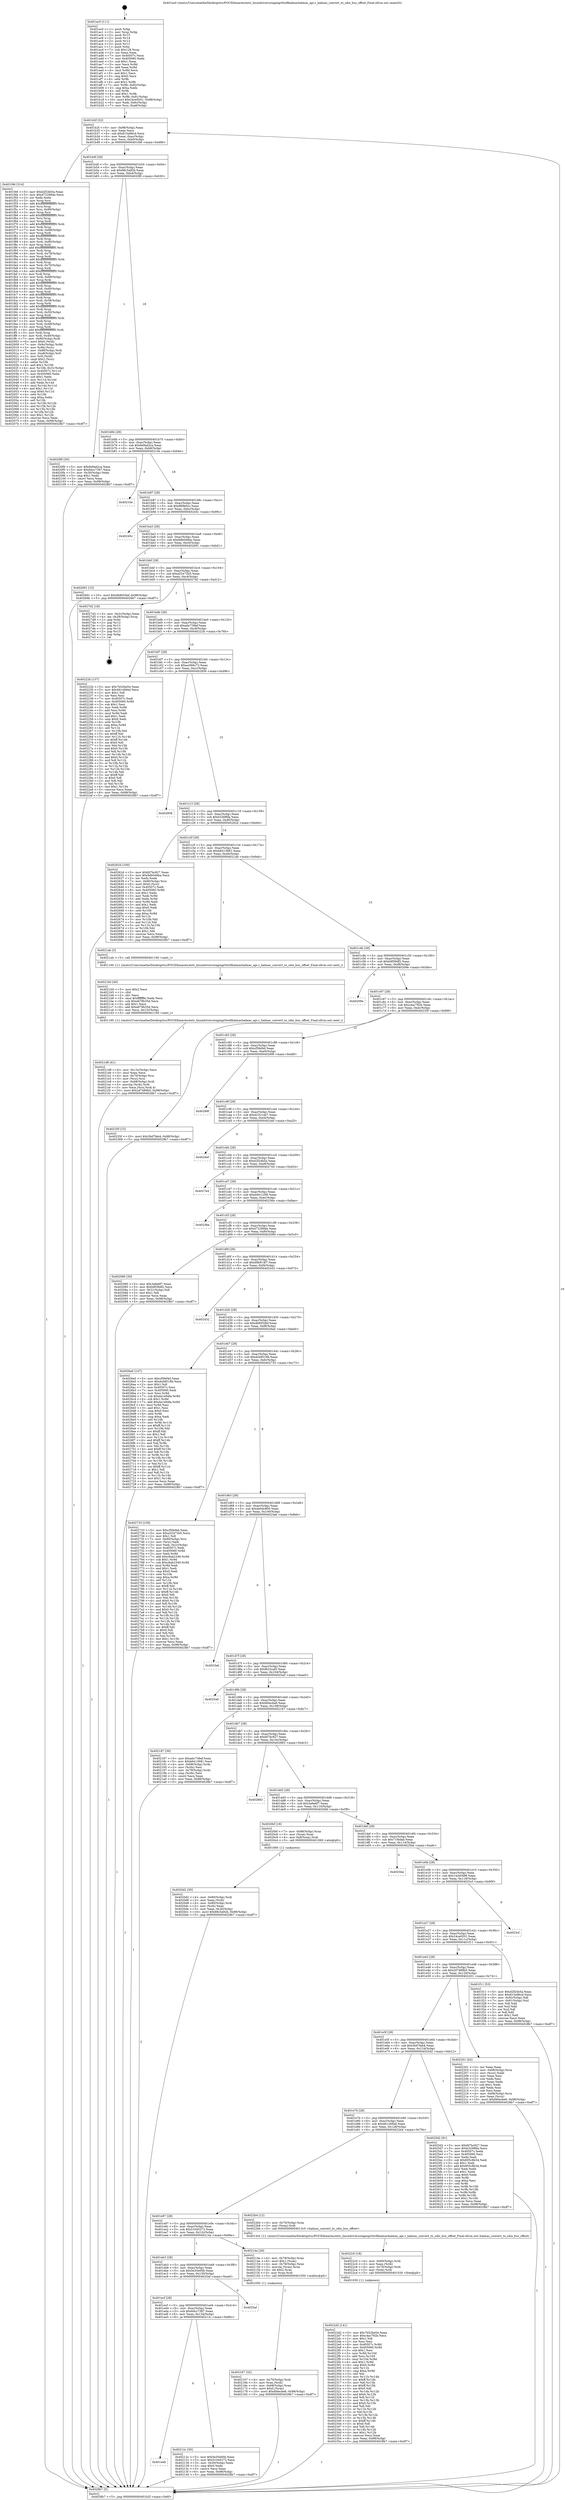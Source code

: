 digraph "0x401ac0" {
  label = "0x401ac0 (/mnt/c/Users/mathe/Desktop/tcc/POCII/binaries/extr_linuxdriversstagingrtlwifihalmachalmac_api.c_halmac_convert_to_sdio_bus_offset_Final-ollvm.out::main(0))"
  labelloc = "t"
  node[shape=record]

  Entry [label="",width=0.3,height=0.3,shape=circle,fillcolor=black,style=filled]
  "0x401b2f" [label="{
     0x401b2f [32]\l
     | [instrs]\l
     &nbsp;&nbsp;0x401b2f \<+6\>: mov -0x98(%rbp),%eax\l
     &nbsp;&nbsp;0x401b35 \<+2\>: mov %eax,%ecx\l
     &nbsp;&nbsp;0x401b37 \<+6\>: sub $0x815a96cd,%ecx\l
     &nbsp;&nbsp;0x401b3d \<+6\>: mov %eax,-0xac(%rbp)\l
     &nbsp;&nbsp;0x401b43 \<+6\>: mov %ecx,-0xb0(%rbp)\l
     &nbsp;&nbsp;0x401b49 \<+6\>: je 0000000000401f46 \<main+0x486\>\l
  }"]
  "0x401f46" [label="{
     0x401f46 [314]\l
     | [instrs]\l
     &nbsp;&nbsp;0x401f46 \<+5\>: mov $0xd2f24b5a,%eax\l
     &nbsp;&nbsp;0x401f4b \<+5\>: mov $0xd72299de,%ecx\l
     &nbsp;&nbsp;0x401f50 \<+2\>: xor %edx,%edx\l
     &nbsp;&nbsp;0x401f52 \<+3\>: mov %rsp,%rsi\l
     &nbsp;&nbsp;0x401f55 \<+4\>: add $0xfffffffffffffff0,%rsi\l
     &nbsp;&nbsp;0x401f59 \<+3\>: mov %rsi,%rsp\l
     &nbsp;&nbsp;0x401f5c \<+7\>: mov %rsi,-0x90(%rbp)\l
     &nbsp;&nbsp;0x401f63 \<+3\>: mov %rsp,%rsi\l
     &nbsp;&nbsp;0x401f66 \<+4\>: add $0xfffffffffffffff0,%rsi\l
     &nbsp;&nbsp;0x401f6a \<+3\>: mov %rsi,%rsp\l
     &nbsp;&nbsp;0x401f6d \<+3\>: mov %rsp,%rdi\l
     &nbsp;&nbsp;0x401f70 \<+4\>: add $0xfffffffffffffff0,%rdi\l
     &nbsp;&nbsp;0x401f74 \<+3\>: mov %rdi,%rsp\l
     &nbsp;&nbsp;0x401f77 \<+7\>: mov %rdi,-0x88(%rbp)\l
     &nbsp;&nbsp;0x401f7e \<+3\>: mov %rsp,%rdi\l
     &nbsp;&nbsp;0x401f81 \<+4\>: add $0xfffffffffffffff0,%rdi\l
     &nbsp;&nbsp;0x401f85 \<+3\>: mov %rdi,%rsp\l
     &nbsp;&nbsp;0x401f88 \<+4\>: mov %rdi,-0x80(%rbp)\l
     &nbsp;&nbsp;0x401f8c \<+3\>: mov %rsp,%rdi\l
     &nbsp;&nbsp;0x401f8f \<+4\>: add $0xfffffffffffffff0,%rdi\l
     &nbsp;&nbsp;0x401f93 \<+3\>: mov %rdi,%rsp\l
     &nbsp;&nbsp;0x401f96 \<+4\>: mov %rdi,-0x78(%rbp)\l
     &nbsp;&nbsp;0x401f9a \<+3\>: mov %rsp,%rdi\l
     &nbsp;&nbsp;0x401f9d \<+4\>: add $0xfffffffffffffff0,%rdi\l
     &nbsp;&nbsp;0x401fa1 \<+3\>: mov %rdi,%rsp\l
     &nbsp;&nbsp;0x401fa4 \<+4\>: mov %rdi,-0x70(%rbp)\l
     &nbsp;&nbsp;0x401fa8 \<+3\>: mov %rsp,%rdi\l
     &nbsp;&nbsp;0x401fab \<+4\>: add $0xfffffffffffffff0,%rdi\l
     &nbsp;&nbsp;0x401faf \<+3\>: mov %rdi,%rsp\l
     &nbsp;&nbsp;0x401fb2 \<+4\>: mov %rdi,-0x68(%rbp)\l
     &nbsp;&nbsp;0x401fb6 \<+3\>: mov %rsp,%rdi\l
     &nbsp;&nbsp;0x401fb9 \<+4\>: add $0xfffffffffffffff0,%rdi\l
     &nbsp;&nbsp;0x401fbd \<+3\>: mov %rdi,%rsp\l
     &nbsp;&nbsp;0x401fc0 \<+4\>: mov %rdi,-0x60(%rbp)\l
     &nbsp;&nbsp;0x401fc4 \<+3\>: mov %rsp,%rdi\l
     &nbsp;&nbsp;0x401fc7 \<+4\>: add $0xfffffffffffffff0,%rdi\l
     &nbsp;&nbsp;0x401fcb \<+3\>: mov %rdi,%rsp\l
     &nbsp;&nbsp;0x401fce \<+4\>: mov %rdi,-0x58(%rbp)\l
     &nbsp;&nbsp;0x401fd2 \<+3\>: mov %rsp,%rdi\l
     &nbsp;&nbsp;0x401fd5 \<+4\>: add $0xfffffffffffffff0,%rdi\l
     &nbsp;&nbsp;0x401fd9 \<+3\>: mov %rdi,%rsp\l
     &nbsp;&nbsp;0x401fdc \<+4\>: mov %rdi,-0x50(%rbp)\l
     &nbsp;&nbsp;0x401fe0 \<+3\>: mov %rsp,%rdi\l
     &nbsp;&nbsp;0x401fe3 \<+4\>: add $0xfffffffffffffff0,%rdi\l
     &nbsp;&nbsp;0x401fe7 \<+3\>: mov %rdi,%rsp\l
     &nbsp;&nbsp;0x401fea \<+4\>: mov %rdi,-0x48(%rbp)\l
     &nbsp;&nbsp;0x401fee \<+3\>: mov %rsp,%rdi\l
     &nbsp;&nbsp;0x401ff1 \<+4\>: add $0xfffffffffffffff0,%rdi\l
     &nbsp;&nbsp;0x401ff5 \<+3\>: mov %rdi,%rsp\l
     &nbsp;&nbsp;0x401ff8 \<+4\>: mov %rdi,-0x40(%rbp)\l
     &nbsp;&nbsp;0x401ffc \<+7\>: mov -0x90(%rbp),%rdi\l
     &nbsp;&nbsp;0x402003 \<+6\>: movl $0x0,(%rdi)\l
     &nbsp;&nbsp;0x402009 \<+7\>: mov -0x9c(%rbp),%r8d\l
     &nbsp;&nbsp;0x402010 \<+3\>: mov %r8d,(%rsi)\l
     &nbsp;&nbsp;0x402013 \<+7\>: mov -0x88(%rbp),%rdi\l
     &nbsp;&nbsp;0x40201a \<+7\>: mov -0xa8(%rbp),%r9\l
     &nbsp;&nbsp;0x402021 \<+3\>: mov %r9,(%rdi)\l
     &nbsp;&nbsp;0x402024 \<+3\>: cmpl $0x2,(%rsi)\l
     &nbsp;&nbsp;0x402027 \<+4\>: setne %r10b\l
     &nbsp;&nbsp;0x40202b \<+4\>: and $0x1,%r10b\l
     &nbsp;&nbsp;0x40202f \<+4\>: mov %r10b,-0x31(%rbp)\l
     &nbsp;&nbsp;0x402033 \<+8\>: mov 0x40507c,%r11d\l
     &nbsp;&nbsp;0x40203b \<+7\>: mov 0x405060,%ebx\l
     &nbsp;&nbsp;0x402042 \<+3\>: sub $0x1,%edx\l
     &nbsp;&nbsp;0x402045 \<+3\>: mov %r11d,%r14d\l
     &nbsp;&nbsp;0x402048 \<+3\>: add %edx,%r14d\l
     &nbsp;&nbsp;0x40204b \<+4\>: imul %r14d,%r11d\l
     &nbsp;&nbsp;0x40204f \<+4\>: and $0x1,%r11d\l
     &nbsp;&nbsp;0x402053 \<+4\>: cmp $0x0,%r11d\l
     &nbsp;&nbsp;0x402057 \<+4\>: sete %r10b\l
     &nbsp;&nbsp;0x40205b \<+3\>: cmp $0xa,%ebx\l
     &nbsp;&nbsp;0x40205e \<+4\>: setl %r15b\l
     &nbsp;&nbsp;0x402062 \<+3\>: mov %r10b,%r12b\l
     &nbsp;&nbsp;0x402065 \<+3\>: and %r15b,%r12b\l
     &nbsp;&nbsp;0x402068 \<+3\>: xor %r15b,%r10b\l
     &nbsp;&nbsp;0x40206b \<+3\>: or %r10b,%r12b\l
     &nbsp;&nbsp;0x40206e \<+4\>: test $0x1,%r12b\l
     &nbsp;&nbsp;0x402072 \<+3\>: cmovne %ecx,%eax\l
     &nbsp;&nbsp;0x402075 \<+6\>: mov %eax,-0x98(%rbp)\l
     &nbsp;&nbsp;0x40207b \<+5\>: jmp 00000000004028b7 \<main+0xdf7\>\l
  }"]
  "0x401b4f" [label="{
     0x401b4f [28]\l
     | [instrs]\l
     &nbsp;&nbsp;0x401b4f \<+5\>: jmp 0000000000401b54 \<main+0x94\>\l
     &nbsp;&nbsp;0x401b54 \<+6\>: mov -0xac(%rbp),%eax\l
     &nbsp;&nbsp;0x401b5a \<+5\>: sub $0x88c5a92b,%eax\l
     &nbsp;&nbsp;0x401b5f \<+6\>: mov %eax,-0xb4(%rbp)\l
     &nbsp;&nbsp;0x401b65 \<+6\>: je 00000000004020f0 \<main+0x630\>\l
  }"]
  Exit [label="",width=0.3,height=0.3,shape=circle,fillcolor=black,style=filled,peripheries=2]
  "0x4020f0" [label="{
     0x4020f0 [30]\l
     | [instrs]\l
     &nbsp;&nbsp;0x4020f0 \<+5\>: mov $0x8e9ad2ca,%eax\l
     &nbsp;&nbsp;0x4020f5 \<+5\>: mov $0x6dcc7387,%ecx\l
     &nbsp;&nbsp;0x4020fa \<+3\>: mov -0x30(%rbp),%edx\l
     &nbsp;&nbsp;0x4020fd \<+3\>: cmp $0x1,%edx\l
     &nbsp;&nbsp;0x402100 \<+3\>: cmovl %ecx,%eax\l
     &nbsp;&nbsp;0x402103 \<+6\>: mov %eax,-0x98(%rbp)\l
     &nbsp;&nbsp;0x402109 \<+5\>: jmp 00000000004028b7 \<main+0xdf7\>\l
  }"]
  "0x401b6b" [label="{
     0x401b6b [28]\l
     | [instrs]\l
     &nbsp;&nbsp;0x401b6b \<+5\>: jmp 0000000000401b70 \<main+0xb0\>\l
     &nbsp;&nbsp;0x401b70 \<+6\>: mov -0xac(%rbp),%eax\l
     &nbsp;&nbsp;0x401b76 \<+5\>: sub $0x8e9ad2ca,%eax\l
     &nbsp;&nbsp;0x401b7b \<+6\>: mov %eax,-0xb8(%rbp)\l
     &nbsp;&nbsp;0x401b81 \<+6\>: je 000000000040210e \<main+0x64e\>\l
  }"]
  "0x4022d2" [label="{
     0x4022d2 [141]\l
     | [instrs]\l
     &nbsp;&nbsp;0x4022d2 \<+5\>: mov $0x7b52be54,%eax\l
     &nbsp;&nbsp;0x4022d7 \<+5\>: mov $0xc4ac792b,%ecx\l
     &nbsp;&nbsp;0x4022dc \<+2\>: mov $0x1,%dl\l
     &nbsp;&nbsp;0x4022de \<+2\>: xor %esi,%esi\l
     &nbsp;&nbsp;0x4022e0 \<+8\>: mov 0x40507c,%r8d\l
     &nbsp;&nbsp;0x4022e8 \<+8\>: mov 0x405060,%r9d\l
     &nbsp;&nbsp;0x4022f0 \<+3\>: sub $0x1,%esi\l
     &nbsp;&nbsp;0x4022f3 \<+3\>: mov %r8d,%r10d\l
     &nbsp;&nbsp;0x4022f6 \<+3\>: add %esi,%r10d\l
     &nbsp;&nbsp;0x4022f9 \<+4\>: imul %r10d,%r8d\l
     &nbsp;&nbsp;0x4022fd \<+4\>: and $0x1,%r8d\l
     &nbsp;&nbsp;0x402301 \<+4\>: cmp $0x0,%r8d\l
     &nbsp;&nbsp;0x402305 \<+4\>: sete %r11b\l
     &nbsp;&nbsp;0x402309 \<+4\>: cmp $0xa,%r9d\l
     &nbsp;&nbsp;0x40230d \<+3\>: setl %bl\l
     &nbsp;&nbsp;0x402310 \<+3\>: mov %r11b,%r14b\l
     &nbsp;&nbsp;0x402313 \<+4\>: xor $0xff,%r14b\l
     &nbsp;&nbsp;0x402317 \<+3\>: mov %bl,%r15b\l
     &nbsp;&nbsp;0x40231a \<+4\>: xor $0xff,%r15b\l
     &nbsp;&nbsp;0x40231e \<+3\>: xor $0x0,%dl\l
     &nbsp;&nbsp;0x402321 \<+3\>: mov %r14b,%r12b\l
     &nbsp;&nbsp;0x402324 \<+4\>: and $0x0,%r12b\l
     &nbsp;&nbsp;0x402328 \<+3\>: and %dl,%r11b\l
     &nbsp;&nbsp;0x40232b \<+3\>: mov %r15b,%r13b\l
     &nbsp;&nbsp;0x40232e \<+4\>: and $0x0,%r13b\l
     &nbsp;&nbsp;0x402332 \<+2\>: and %dl,%bl\l
     &nbsp;&nbsp;0x402334 \<+3\>: or %r11b,%r12b\l
     &nbsp;&nbsp;0x402337 \<+3\>: or %bl,%r13b\l
     &nbsp;&nbsp;0x40233a \<+3\>: xor %r13b,%r12b\l
     &nbsp;&nbsp;0x40233d \<+3\>: or %r15b,%r14b\l
     &nbsp;&nbsp;0x402340 \<+4\>: xor $0xff,%r14b\l
     &nbsp;&nbsp;0x402344 \<+3\>: or $0x0,%dl\l
     &nbsp;&nbsp;0x402347 \<+3\>: and %dl,%r14b\l
     &nbsp;&nbsp;0x40234a \<+3\>: or %r14b,%r12b\l
     &nbsp;&nbsp;0x40234d \<+4\>: test $0x1,%r12b\l
     &nbsp;&nbsp;0x402351 \<+3\>: cmovne %ecx,%eax\l
     &nbsp;&nbsp;0x402354 \<+6\>: mov %eax,-0x98(%rbp)\l
     &nbsp;&nbsp;0x40235a \<+5\>: jmp 00000000004028b7 \<main+0xdf7\>\l
  }"]
  "0x40210e" [label="{
     0x40210e\l
  }", style=dashed]
  "0x401b87" [label="{
     0x401b87 [28]\l
     | [instrs]\l
     &nbsp;&nbsp;0x401b87 \<+5\>: jmp 0000000000401b8c \<main+0xcc\>\l
     &nbsp;&nbsp;0x401b8c \<+6\>: mov -0xac(%rbp),%eax\l
     &nbsp;&nbsp;0x401b92 \<+5\>: sub $0x8fdfe0cc,%eax\l
     &nbsp;&nbsp;0x401b97 \<+6\>: mov %eax,-0xbc(%rbp)\l
     &nbsp;&nbsp;0x401b9d \<+6\>: je 000000000040245c \<main+0x99c\>\l
  }"]
  "0x4022c0" [label="{
     0x4022c0 [18]\l
     | [instrs]\l
     &nbsp;&nbsp;0x4022c0 \<+4\>: mov -0x60(%rbp),%rdi\l
     &nbsp;&nbsp;0x4022c4 \<+2\>: mov %eax,(%rdi)\l
     &nbsp;&nbsp;0x4022c6 \<+4\>: mov -0x70(%rbp),%rdi\l
     &nbsp;&nbsp;0x4022ca \<+3\>: mov (%rdi),%rdi\l
     &nbsp;&nbsp;0x4022cd \<+5\>: call 0000000000401030 \<free@plt\>\l
     | [calls]\l
     &nbsp;&nbsp;0x401030 \{1\} (unknown)\l
  }"]
  "0x40245c" [label="{
     0x40245c\l
  }", style=dashed]
  "0x401ba3" [label="{
     0x401ba3 [28]\l
     | [instrs]\l
     &nbsp;&nbsp;0x401ba3 \<+5\>: jmp 0000000000401ba8 \<main+0xe8\>\l
     &nbsp;&nbsp;0x401ba8 \<+6\>: mov -0xac(%rbp),%eax\l
     &nbsp;&nbsp;0x401bae \<+5\>: sub $0x9db046ba,%eax\l
     &nbsp;&nbsp;0x401bb3 \<+6\>: mov %eax,-0xc0(%rbp)\l
     &nbsp;&nbsp;0x401bb9 \<+6\>: je 0000000000402691 \<main+0xbd1\>\l
  }"]
  "0x4021d8" [label="{
     0x4021d8 [41]\l
     | [instrs]\l
     &nbsp;&nbsp;0x4021d8 \<+6\>: mov -0x13c(%rbp),%ecx\l
     &nbsp;&nbsp;0x4021de \<+3\>: imul %eax,%ecx\l
     &nbsp;&nbsp;0x4021e1 \<+4\>: mov -0x70(%rbp),%rsi\l
     &nbsp;&nbsp;0x4021e5 \<+3\>: mov (%rsi),%rsi\l
     &nbsp;&nbsp;0x4021e8 \<+4\>: mov -0x68(%rbp),%rdi\l
     &nbsp;&nbsp;0x4021ec \<+3\>: movslq (%rdi),%rdi\l
     &nbsp;&nbsp;0x4021ef \<+3\>: mov %ecx,(%rsi,%rdi,4)\l
     &nbsp;&nbsp;0x4021f2 \<+10\>: movl $0x2d7489b5,-0x98(%rbp)\l
     &nbsp;&nbsp;0x4021fc \<+5\>: jmp 00000000004028b7 \<main+0xdf7\>\l
  }"]
  "0x402691" [label="{
     0x402691 [15]\l
     | [instrs]\l
     &nbsp;&nbsp;0x402691 \<+10\>: movl $0xdb8054bf,-0x98(%rbp)\l
     &nbsp;&nbsp;0x40269b \<+5\>: jmp 00000000004028b7 \<main+0xdf7\>\l
  }"]
  "0x401bbf" [label="{
     0x401bbf [28]\l
     | [instrs]\l
     &nbsp;&nbsp;0x401bbf \<+5\>: jmp 0000000000401bc4 \<main+0x104\>\l
     &nbsp;&nbsp;0x401bc4 \<+6\>: mov -0xac(%rbp),%eax\l
     &nbsp;&nbsp;0x401bca \<+5\>: sub $0xa52472b5,%eax\l
     &nbsp;&nbsp;0x401bcf \<+6\>: mov %eax,-0xc4(%rbp)\l
     &nbsp;&nbsp;0x401bd5 \<+6\>: je 00000000004027d2 \<main+0xd12\>\l
  }"]
  "0x4021b0" [label="{
     0x4021b0 [40]\l
     | [instrs]\l
     &nbsp;&nbsp;0x4021b0 \<+5\>: mov $0x2,%ecx\l
     &nbsp;&nbsp;0x4021b5 \<+1\>: cltd\l
     &nbsp;&nbsp;0x4021b6 \<+2\>: idiv %ecx\l
     &nbsp;&nbsp;0x4021b8 \<+6\>: imul $0xfffffffe,%edx,%ecx\l
     &nbsp;&nbsp;0x4021be \<+6\>: sub $0xe678b35d,%ecx\l
     &nbsp;&nbsp;0x4021c4 \<+3\>: add $0x1,%ecx\l
     &nbsp;&nbsp;0x4021c7 \<+6\>: add $0xe678b35d,%ecx\l
     &nbsp;&nbsp;0x4021cd \<+6\>: mov %ecx,-0x13c(%rbp)\l
     &nbsp;&nbsp;0x4021d3 \<+5\>: call 0000000000401160 \<next_i\>\l
     | [calls]\l
     &nbsp;&nbsp;0x401160 \{1\} (/mnt/c/Users/mathe/Desktop/tcc/POCII/binaries/extr_linuxdriversstagingrtlwifihalmachalmac_api.c_halmac_convert_to_sdio_bus_offset_Final-ollvm.out::next_i)\l
  }"]
  "0x4027d2" [label="{
     0x4027d2 [18]\l
     | [instrs]\l
     &nbsp;&nbsp;0x4027d2 \<+3\>: mov -0x2c(%rbp),%eax\l
     &nbsp;&nbsp;0x4027d5 \<+4\>: lea -0x28(%rbp),%rsp\l
     &nbsp;&nbsp;0x4027d9 \<+1\>: pop %rbx\l
     &nbsp;&nbsp;0x4027da \<+2\>: pop %r12\l
     &nbsp;&nbsp;0x4027dc \<+2\>: pop %r13\l
     &nbsp;&nbsp;0x4027de \<+2\>: pop %r14\l
     &nbsp;&nbsp;0x4027e0 \<+2\>: pop %r15\l
     &nbsp;&nbsp;0x4027e2 \<+1\>: pop %rbp\l
     &nbsp;&nbsp;0x4027e3 \<+1\>: ret\l
  }"]
  "0x401bdb" [label="{
     0x401bdb [28]\l
     | [instrs]\l
     &nbsp;&nbsp;0x401bdb \<+5\>: jmp 0000000000401be0 \<main+0x120\>\l
     &nbsp;&nbsp;0x401be0 \<+6\>: mov -0xac(%rbp),%eax\l
     &nbsp;&nbsp;0x401be6 \<+5\>: sub $0xabc738ef,%eax\l
     &nbsp;&nbsp;0x401beb \<+6\>: mov %eax,-0xc8(%rbp)\l
     &nbsp;&nbsp;0x401bf1 \<+6\>: je 000000000040222b \<main+0x76b\>\l
  }"]
  "0x402167" [label="{
     0x402167 [32]\l
     | [instrs]\l
     &nbsp;&nbsp;0x402167 \<+4\>: mov -0x70(%rbp),%rdi\l
     &nbsp;&nbsp;0x40216b \<+3\>: mov %rax,(%rdi)\l
     &nbsp;&nbsp;0x40216e \<+4\>: mov -0x68(%rbp),%rax\l
     &nbsp;&nbsp;0x402172 \<+6\>: movl $0x0,(%rax)\l
     &nbsp;&nbsp;0x402178 \<+10\>: movl $0xfd0ecbe6,-0x98(%rbp)\l
     &nbsp;&nbsp;0x402182 \<+5\>: jmp 00000000004028b7 \<main+0xdf7\>\l
  }"]
  "0x40222b" [label="{
     0x40222b [137]\l
     | [instrs]\l
     &nbsp;&nbsp;0x40222b \<+5\>: mov $0x7b52be54,%eax\l
     &nbsp;&nbsp;0x402230 \<+5\>: mov $0x461c684d,%ecx\l
     &nbsp;&nbsp;0x402235 \<+2\>: mov $0x1,%dl\l
     &nbsp;&nbsp;0x402237 \<+2\>: xor %esi,%esi\l
     &nbsp;&nbsp;0x402239 \<+7\>: mov 0x40507c,%edi\l
     &nbsp;&nbsp;0x402240 \<+8\>: mov 0x405060,%r8d\l
     &nbsp;&nbsp;0x402248 \<+3\>: sub $0x1,%esi\l
     &nbsp;&nbsp;0x40224b \<+3\>: mov %edi,%r9d\l
     &nbsp;&nbsp;0x40224e \<+3\>: add %esi,%r9d\l
     &nbsp;&nbsp;0x402251 \<+4\>: imul %r9d,%edi\l
     &nbsp;&nbsp;0x402255 \<+3\>: and $0x1,%edi\l
     &nbsp;&nbsp;0x402258 \<+3\>: cmp $0x0,%edi\l
     &nbsp;&nbsp;0x40225b \<+4\>: sete %r10b\l
     &nbsp;&nbsp;0x40225f \<+4\>: cmp $0xa,%r8d\l
     &nbsp;&nbsp;0x402263 \<+4\>: setl %r11b\l
     &nbsp;&nbsp;0x402267 \<+3\>: mov %r10b,%bl\l
     &nbsp;&nbsp;0x40226a \<+3\>: xor $0xff,%bl\l
     &nbsp;&nbsp;0x40226d \<+3\>: mov %r11b,%r14b\l
     &nbsp;&nbsp;0x402270 \<+4\>: xor $0xff,%r14b\l
     &nbsp;&nbsp;0x402274 \<+3\>: xor $0x0,%dl\l
     &nbsp;&nbsp;0x402277 \<+3\>: mov %bl,%r15b\l
     &nbsp;&nbsp;0x40227a \<+4\>: and $0x0,%r15b\l
     &nbsp;&nbsp;0x40227e \<+3\>: and %dl,%r10b\l
     &nbsp;&nbsp;0x402281 \<+3\>: mov %r14b,%r12b\l
     &nbsp;&nbsp;0x402284 \<+4\>: and $0x0,%r12b\l
     &nbsp;&nbsp;0x402288 \<+3\>: and %dl,%r11b\l
     &nbsp;&nbsp;0x40228b \<+3\>: or %r10b,%r15b\l
     &nbsp;&nbsp;0x40228e \<+3\>: or %r11b,%r12b\l
     &nbsp;&nbsp;0x402291 \<+3\>: xor %r12b,%r15b\l
     &nbsp;&nbsp;0x402294 \<+3\>: or %r14b,%bl\l
     &nbsp;&nbsp;0x402297 \<+3\>: xor $0xff,%bl\l
     &nbsp;&nbsp;0x40229a \<+3\>: or $0x0,%dl\l
     &nbsp;&nbsp;0x40229d \<+2\>: and %dl,%bl\l
     &nbsp;&nbsp;0x40229f \<+3\>: or %bl,%r15b\l
     &nbsp;&nbsp;0x4022a2 \<+4\>: test $0x1,%r15b\l
     &nbsp;&nbsp;0x4022a6 \<+3\>: cmovne %ecx,%eax\l
     &nbsp;&nbsp;0x4022a9 \<+6\>: mov %eax,-0x98(%rbp)\l
     &nbsp;&nbsp;0x4022af \<+5\>: jmp 00000000004028b7 \<main+0xdf7\>\l
  }"]
  "0x401bf7" [label="{
     0x401bf7 [28]\l
     | [instrs]\l
     &nbsp;&nbsp;0x401bf7 \<+5\>: jmp 0000000000401bfc \<main+0x13c\>\l
     &nbsp;&nbsp;0x401bfc \<+6\>: mov -0xac(%rbp),%eax\l
     &nbsp;&nbsp;0x401c02 \<+5\>: sub $0xac066c73,%eax\l
     &nbsp;&nbsp;0x401c07 \<+6\>: mov %eax,-0xcc(%rbp)\l
     &nbsp;&nbsp;0x401c0d \<+6\>: je 0000000000402856 \<main+0xd96\>\l
  }"]
  "0x401eeb" [label="{
     0x401eeb\l
  }", style=dashed]
  "0x402856" [label="{
     0x402856\l
  }", style=dashed]
  "0x401c13" [label="{
     0x401c13 [28]\l
     | [instrs]\l
     &nbsp;&nbsp;0x401c13 \<+5\>: jmp 0000000000401c18 \<main+0x158\>\l
     &nbsp;&nbsp;0x401c18 \<+6\>: mov -0xac(%rbp),%eax\l
     &nbsp;&nbsp;0x401c1e \<+5\>: sub $0xb326f6fa,%eax\l
     &nbsp;&nbsp;0x401c23 \<+6\>: mov %eax,-0xd0(%rbp)\l
     &nbsp;&nbsp;0x401c29 \<+6\>: je 000000000040262d \<main+0xb6d\>\l
  }"]
  "0x40212c" [label="{
     0x40212c [30]\l
     | [instrs]\l
     &nbsp;&nbsp;0x40212c \<+5\>: mov $0x5e35e00b,%eax\l
     &nbsp;&nbsp;0x402131 \<+5\>: mov $0x51045272,%ecx\l
     &nbsp;&nbsp;0x402136 \<+3\>: mov -0x30(%rbp),%edx\l
     &nbsp;&nbsp;0x402139 \<+3\>: cmp $0x0,%edx\l
     &nbsp;&nbsp;0x40213c \<+3\>: cmove %ecx,%eax\l
     &nbsp;&nbsp;0x40213f \<+6\>: mov %eax,-0x98(%rbp)\l
     &nbsp;&nbsp;0x402145 \<+5\>: jmp 00000000004028b7 \<main+0xdf7\>\l
  }"]
  "0x40262d" [label="{
     0x40262d [100]\l
     | [instrs]\l
     &nbsp;&nbsp;0x40262d \<+5\>: mov $0xfd7bc927,%eax\l
     &nbsp;&nbsp;0x402632 \<+5\>: mov $0x9db046ba,%ecx\l
     &nbsp;&nbsp;0x402637 \<+2\>: xor %edx,%edx\l
     &nbsp;&nbsp;0x402639 \<+7\>: mov -0x90(%rbp),%rsi\l
     &nbsp;&nbsp;0x402640 \<+6\>: movl $0x0,(%rsi)\l
     &nbsp;&nbsp;0x402646 \<+7\>: mov 0x40507c,%edi\l
     &nbsp;&nbsp;0x40264d \<+8\>: mov 0x405060,%r8d\l
     &nbsp;&nbsp;0x402655 \<+3\>: sub $0x1,%edx\l
     &nbsp;&nbsp;0x402658 \<+3\>: mov %edi,%r9d\l
     &nbsp;&nbsp;0x40265b \<+3\>: add %edx,%r9d\l
     &nbsp;&nbsp;0x40265e \<+4\>: imul %r9d,%edi\l
     &nbsp;&nbsp;0x402662 \<+3\>: and $0x1,%edi\l
     &nbsp;&nbsp;0x402665 \<+3\>: cmp $0x0,%edi\l
     &nbsp;&nbsp;0x402668 \<+4\>: sete %r10b\l
     &nbsp;&nbsp;0x40266c \<+4\>: cmp $0xa,%r8d\l
     &nbsp;&nbsp;0x402670 \<+4\>: setl %r11b\l
     &nbsp;&nbsp;0x402674 \<+3\>: mov %r10b,%bl\l
     &nbsp;&nbsp;0x402677 \<+3\>: and %r11b,%bl\l
     &nbsp;&nbsp;0x40267a \<+3\>: xor %r11b,%r10b\l
     &nbsp;&nbsp;0x40267d \<+3\>: or %r10b,%bl\l
     &nbsp;&nbsp;0x402680 \<+3\>: test $0x1,%bl\l
     &nbsp;&nbsp;0x402683 \<+3\>: cmovne %ecx,%eax\l
     &nbsp;&nbsp;0x402686 \<+6\>: mov %eax,-0x98(%rbp)\l
     &nbsp;&nbsp;0x40268c \<+5\>: jmp 00000000004028b7 \<main+0xdf7\>\l
  }"]
  "0x401c2f" [label="{
     0x401c2f [28]\l
     | [instrs]\l
     &nbsp;&nbsp;0x401c2f \<+5\>: jmp 0000000000401c34 \<main+0x174\>\l
     &nbsp;&nbsp;0x401c34 \<+6\>: mov -0xac(%rbp),%eax\l
     &nbsp;&nbsp;0x401c3a \<+5\>: sub $0xb6413681,%eax\l
     &nbsp;&nbsp;0x401c3f \<+6\>: mov %eax,-0xd4(%rbp)\l
     &nbsp;&nbsp;0x401c45 \<+6\>: je 00000000004021ab \<main+0x6eb\>\l
  }"]
  "0x401ecf" [label="{
     0x401ecf [28]\l
     | [instrs]\l
     &nbsp;&nbsp;0x401ecf \<+5\>: jmp 0000000000401ed4 \<main+0x414\>\l
     &nbsp;&nbsp;0x401ed4 \<+6\>: mov -0xac(%rbp),%eax\l
     &nbsp;&nbsp;0x401eda \<+5\>: sub $0x6dcc7387,%eax\l
     &nbsp;&nbsp;0x401edf \<+6\>: mov %eax,-0x134(%rbp)\l
     &nbsp;&nbsp;0x401ee5 \<+6\>: je 000000000040212c \<main+0x66c\>\l
  }"]
  "0x4021ab" [label="{
     0x4021ab [5]\l
     | [instrs]\l
     &nbsp;&nbsp;0x4021ab \<+5\>: call 0000000000401160 \<next_i\>\l
     | [calls]\l
     &nbsp;&nbsp;0x401160 \{1\} (/mnt/c/Users/mathe/Desktop/tcc/POCII/binaries/extr_linuxdriversstagingrtlwifihalmachalmac_api.c_halmac_convert_to_sdio_bus_offset_Final-ollvm.out::next_i)\l
  }"]
  "0x401c4b" [label="{
     0x401c4b [28]\l
     | [instrs]\l
     &nbsp;&nbsp;0x401c4b \<+5\>: jmp 0000000000401c50 \<main+0x190\>\l
     &nbsp;&nbsp;0x401c50 \<+6\>: mov -0xac(%rbp),%eax\l
     &nbsp;&nbsp;0x401c56 \<+5\>: sub $0xb9f38df2,%eax\l
     &nbsp;&nbsp;0x401c5b \<+6\>: mov %eax,-0xd8(%rbp)\l
     &nbsp;&nbsp;0x401c61 \<+6\>: je 000000000040209e \<main+0x5de\>\l
  }"]
  "0x4025af" [label="{
     0x4025af\l
  }", style=dashed]
  "0x40209e" [label="{
     0x40209e\l
  }", style=dashed]
  "0x401c67" [label="{
     0x401c67 [28]\l
     | [instrs]\l
     &nbsp;&nbsp;0x401c67 \<+5\>: jmp 0000000000401c6c \<main+0x1ac\>\l
     &nbsp;&nbsp;0x401c6c \<+6\>: mov -0xac(%rbp),%eax\l
     &nbsp;&nbsp;0x401c72 \<+5\>: sub $0xc4ac792b,%eax\l
     &nbsp;&nbsp;0x401c77 \<+6\>: mov %eax,-0xdc(%rbp)\l
     &nbsp;&nbsp;0x401c7d \<+6\>: je 000000000040235f \<main+0x89f\>\l
  }"]
  "0x401eb3" [label="{
     0x401eb3 [28]\l
     | [instrs]\l
     &nbsp;&nbsp;0x401eb3 \<+5\>: jmp 0000000000401eb8 \<main+0x3f8\>\l
     &nbsp;&nbsp;0x401eb8 \<+6\>: mov -0xac(%rbp),%eax\l
     &nbsp;&nbsp;0x401ebe \<+5\>: sub $0x5e35e00b,%eax\l
     &nbsp;&nbsp;0x401ec3 \<+6\>: mov %eax,-0x130(%rbp)\l
     &nbsp;&nbsp;0x401ec9 \<+6\>: je 00000000004025af \<main+0xaef\>\l
  }"]
  "0x40235f" [label="{
     0x40235f [15]\l
     | [instrs]\l
     &nbsp;&nbsp;0x40235f \<+10\>: movl $0x3bd7fab4,-0x98(%rbp)\l
     &nbsp;&nbsp;0x402369 \<+5\>: jmp 00000000004028b7 \<main+0xdf7\>\l
  }"]
  "0x401c83" [label="{
     0x401c83 [28]\l
     | [instrs]\l
     &nbsp;&nbsp;0x401c83 \<+5\>: jmp 0000000000401c88 \<main+0x1c8\>\l
     &nbsp;&nbsp;0x401c88 \<+6\>: mov -0xac(%rbp),%eax\l
     &nbsp;&nbsp;0x401c8e \<+5\>: sub $0xcf5fef4d,%eax\l
     &nbsp;&nbsp;0x401c93 \<+6\>: mov %eax,-0xe0(%rbp)\l
     &nbsp;&nbsp;0x401c99 \<+6\>: je 000000000040289f \<main+0xddf\>\l
  }"]
  "0x40214a" [label="{
     0x40214a [29]\l
     | [instrs]\l
     &nbsp;&nbsp;0x40214a \<+4\>: mov -0x78(%rbp),%rax\l
     &nbsp;&nbsp;0x40214e \<+6\>: movl $0x1,(%rax)\l
     &nbsp;&nbsp;0x402154 \<+4\>: mov -0x78(%rbp),%rax\l
     &nbsp;&nbsp;0x402158 \<+3\>: movslq (%rax),%rax\l
     &nbsp;&nbsp;0x40215b \<+4\>: shl $0x2,%rax\l
     &nbsp;&nbsp;0x40215f \<+3\>: mov %rax,%rdi\l
     &nbsp;&nbsp;0x402162 \<+5\>: call 0000000000401050 \<malloc@plt\>\l
     | [calls]\l
     &nbsp;&nbsp;0x401050 \{1\} (unknown)\l
  }"]
  "0x40289f" [label="{
     0x40289f\l
  }", style=dashed]
  "0x401c9f" [label="{
     0x401c9f [28]\l
     | [instrs]\l
     &nbsp;&nbsp;0x401c9f \<+5\>: jmp 0000000000401ca4 \<main+0x1e4\>\l
     &nbsp;&nbsp;0x401ca4 \<+6\>: mov -0xac(%rbp),%eax\l
     &nbsp;&nbsp;0x401caa \<+5\>: sub $0xd2321ab7,%eax\l
     &nbsp;&nbsp;0x401caf \<+6\>: mov %eax,-0xe4(%rbp)\l
     &nbsp;&nbsp;0x401cb5 \<+6\>: je 00000000004024ef \<main+0xa2f\>\l
  }"]
  "0x401e97" [label="{
     0x401e97 [28]\l
     | [instrs]\l
     &nbsp;&nbsp;0x401e97 \<+5\>: jmp 0000000000401e9c \<main+0x3dc\>\l
     &nbsp;&nbsp;0x401e9c \<+6\>: mov -0xac(%rbp),%eax\l
     &nbsp;&nbsp;0x401ea2 \<+5\>: sub $0x51045272,%eax\l
     &nbsp;&nbsp;0x401ea7 \<+6\>: mov %eax,-0x12c(%rbp)\l
     &nbsp;&nbsp;0x401ead \<+6\>: je 000000000040214a \<main+0x68a\>\l
  }"]
  "0x4024ef" [label="{
     0x4024ef\l
  }", style=dashed]
  "0x401cbb" [label="{
     0x401cbb [28]\l
     | [instrs]\l
     &nbsp;&nbsp;0x401cbb \<+5\>: jmp 0000000000401cc0 \<main+0x200\>\l
     &nbsp;&nbsp;0x401cc0 \<+6\>: mov -0xac(%rbp),%eax\l
     &nbsp;&nbsp;0x401cc6 \<+5\>: sub $0xd2f24b5a,%eax\l
     &nbsp;&nbsp;0x401ccb \<+6\>: mov %eax,-0xe8(%rbp)\l
     &nbsp;&nbsp;0x401cd1 \<+6\>: je 00000000004027e4 \<main+0xd24\>\l
  }"]
  "0x4022b4" [label="{
     0x4022b4 [12]\l
     | [instrs]\l
     &nbsp;&nbsp;0x4022b4 \<+4\>: mov -0x70(%rbp),%rax\l
     &nbsp;&nbsp;0x4022b8 \<+3\>: mov (%rax),%rdi\l
     &nbsp;&nbsp;0x4022bb \<+5\>: call 00000000004013c0 \<halmac_convert_to_sdio_bus_offset\>\l
     | [calls]\l
     &nbsp;&nbsp;0x4013c0 \{1\} (/mnt/c/Users/mathe/Desktop/tcc/POCII/binaries/extr_linuxdriversstagingrtlwifihalmachalmac_api.c_halmac_convert_to_sdio_bus_offset_Final-ollvm.out::halmac_convert_to_sdio_bus_offset)\l
  }"]
  "0x4027e4" [label="{
     0x4027e4\l
  }", style=dashed]
  "0x401cd7" [label="{
     0x401cd7 [28]\l
     | [instrs]\l
     &nbsp;&nbsp;0x401cd7 \<+5\>: jmp 0000000000401cdc \<main+0x21c\>\l
     &nbsp;&nbsp;0x401cdc \<+6\>: mov -0xac(%rbp),%eax\l
     &nbsp;&nbsp;0x401ce2 \<+5\>: sub $0xd40c1206,%eax\l
     &nbsp;&nbsp;0x401ce7 \<+6\>: mov %eax,-0xec(%rbp)\l
     &nbsp;&nbsp;0x401ced \<+6\>: je 000000000040236e \<main+0x8ae\>\l
  }"]
  "0x401e7b" [label="{
     0x401e7b [28]\l
     | [instrs]\l
     &nbsp;&nbsp;0x401e7b \<+5\>: jmp 0000000000401e80 \<main+0x3c0\>\l
     &nbsp;&nbsp;0x401e80 \<+6\>: mov -0xac(%rbp),%eax\l
     &nbsp;&nbsp;0x401e86 \<+5\>: sub $0x461c684d,%eax\l
     &nbsp;&nbsp;0x401e8b \<+6\>: mov %eax,-0x128(%rbp)\l
     &nbsp;&nbsp;0x401e91 \<+6\>: je 00000000004022b4 \<main+0x7f4\>\l
  }"]
  "0x40236e" [label="{
     0x40236e\l
  }", style=dashed]
  "0x401cf3" [label="{
     0x401cf3 [28]\l
     | [instrs]\l
     &nbsp;&nbsp;0x401cf3 \<+5\>: jmp 0000000000401cf8 \<main+0x238\>\l
     &nbsp;&nbsp;0x401cf8 \<+6\>: mov -0xac(%rbp),%eax\l
     &nbsp;&nbsp;0x401cfe \<+5\>: sub $0xd72299de,%eax\l
     &nbsp;&nbsp;0x401d03 \<+6\>: mov %eax,-0xf0(%rbp)\l
     &nbsp;&nbsp;0x401d09 \<+6\>: je 0000000000402080 \<main+0x5c0\>\l
  }"]
  "0x4025d2" [label="{
     0x4025d2 [91]\l
     | [instrs]\l
     &nbsp;&nbsp;0x4025d2 \<+5\>: mov $0xfd7bc927,%eax\l
     &nbsp;&nbsp;0x4025d7 \<+5\>: mov $0xb326f6fa,%ecx\l
     &nbsp;&nbsp;0x4025dc \<+7\>: mov 0x40507c,%edx\l
     &nbsp;&nbsp;0x4025e3 \<+7\>: mov 0x405060,%esi\l
     &nbsp;&nbsp;0x4025ea \<+2\>: mov %edx,%edi\l
     &nbsp;&nbsp;0x4025ec \<+6\>: sub $0x605c8b34,%edi\l
     &nbsp;&nbsp;0x4025f2 \<+3\>: sub $0x1,%edi\l
     &nbsp;&nbsp;0x4025f5 \<+6\>: add $0x605c8b34,%edi\l
     &nbsp;&nbsp;0x4025fb \<+3\>: imul %edi,%edx\l
     &nbsp;&nbsp;0x4025fe \<+3\>: and $0x1,%edx\l
     &nbsp;&nbsp;0x402601 \<+3\>: cmp $0x0,%edx\l
     &nbsp;&nbsp;0x402604 \<+4\>: sete %r8b\l
     &nbsp;&nbsp;0x402608 \<+3\>: cmp $0xa,%esi\l
     &nbsp;&nbsp;0x40260b \<+4\>: setl %r9b\l
     &nbsp;&nbsp;0x40260f \<+3\>: mov %r8b,%r10b\l
     &nbsp;&nbsp;0x402612 \<+3\>: and %r9b,%r10b\l
     &nbsp;&nbsp;0x402615 \<+3\>: xor %r9b,%r8b\l
     &nbsp;&nbsp;0x402618 \<+3\>: or %r8b,%r10b\l
     &nbsp;&nbsp;0x40261b \<+4\>: test $0x1,%r10b\l
     &nbsp;&nbsp;0x40261f \<+3\>: cmovne %ecx,%eax\l
     &nbsp;&nbsp;0x402622 \<+6\>: mov %eax,-0x98(%rbp)\l
     &nbsp;&nbsp;0x402628 \<+5\>: jmp 00000000004028b7 \<main+0xdf7\>\l
  }"]
  "0x402080" [label="{
     0x402080 [30]\l
     | [instrs]\l
     &nbsp;&nbsp;0x402080 \<+5\>: mov $0x3a6e6f7,%eax\l
     &nbsp;&nbsp;0x402085 \<+5\>: mov $0xb9f38df2,%ecx\l
     &nbsp;&nbsp;0x40208a \<+3\>: mov -0x31(%rbp),%dl\l
     &nbsp;&nbsp;0x40208d \<+3\>: test $0x1,%dl\l
     &nbsp;&nbsp;0x402090 \<+3\>: cmovne %ecx,%eax\l
     &nbsp;&nbsp;0x402093 \<+6\>: mov %eax,-0x98(%rbp)\l
     &nbsp;&nbsp;0x402099 \<+5\>: jmp 00000000004028b7 \<main+0xdf7\>\l
  }"]
  "0x401d0f" [label="{
     0x401d0f [28]\l
     | [instrs]\l
     &nbsp;&nbsp;0x401d0f \<+5\>: jmp 0000000000401d14 \<main+0x254\>\l
     &nbsp;&nbsp;0x401d14 \<+6\>: mov -0xac(%rbp),%eax\l
     &nbsp;&nbsp;0x401d1a \<+5\>: sub $0xd9b914f7,%eax\l
     &nbsp;&nbsp;0x401d1f \<+6\>: mov %eax,-0xf4(%rbp)\l
     &nbsp;&nbsp;0x401d25 \<+6\>: je 0000000000402432 \<main+0x972\>\l
  }"]
  "0x401e5f" [label="{
     0x401e5f [28]\l
     | [instrs]\l
     &nbsp;&nbsp;0x401e5f \<+5\>: jmp 0000000000401e64 \<main+0x3a4\>\l
     &nbsp;&nbsp;0x401e64 \<+6\>: mov -0xac(%rbp),%eax\l
     &nbsp;&nbsp;0x401e6a \<+5\>: sub $0x3bd7fab4,%eax\l
     &nbsp;&nbsp;0x401e6f \<+6\>: mov %eax,-0x124(%rbp)\l
     &nbsp;&nbsp;0x401e75 \<+6\>: je 00000000004025d2 \<main+0xb12\>\l
  }"]
  "0x402432" [label="{
     0x402432\l
  }", style=dashed]
  "0x401d2b" [label="{
     0x401d2b [28]\l
     | [instrs]\l
     &nbsp;&nbsp;0x401d2b \<+5\>: jmp 0000000000401d30 \<main+0x270\>\l
     &nbsp;&nbsp;0x401d30 \<+6\>: mov -0xac(%rbp),%eax\l
     &nbsp;&nbsp;0x401d36 \<+5\>: sub $0xdb8054bf,%eax\l
     &nbsp;&nbsp;0x401d3b \<+6\>: mov %eax,-0xf8(%rbp)\l
     &nbsp;&nbsp;0x401d41 \<+6\>: je 00000000004026a0 \<main+0xbe0\>\l
  }"]
  "0x402201" [label="{
     0x402201 [42]\l
     | [instrs]\l
     &nbsp;&nbsp;0x402201 \<+2\>: xor %eax,%eax\l
     &nbsp;&nbsp;0x402203 \<+4\>: mov -0x68(%rbp),%rcx\l
     &nbsp;&nbsp;0x402207 \<+2\>: mov (%rcx),%edx\l
     &nbsp;&nbsp;0x402209 \<+2\>: mov %eax,%esi\l
     &nbsp;&nbsp;0x40220b \<+2\>: sub %edx,%esi\l
     &nbsp;&nbsp;0x40220d \<+2\>: mov %eax,%edx\l
     &nbsp;&nbsp;0x40220f \<+3\>: sub $0x1,%edx\l
     &nbsp;&nbsp;0x402212 \<+2\>: add %edx,%esi\l
     &nbsp;&nbsp;0x402214 \<+2\>: sub %esi,%eax\l
     &nbsp;&nbsp;0x402216 \<+4\>: mov -0x68(%rbp),%rcx\l
     &nbsp;&nbsp;0x40221a \<+2\>: mov %eax,(%rcx)\l
     &nbsp;&nbsp;0x40221c \<+10\>: movl $0xfd0ecbe6,-0x98(%rbp)\l
     &nbsp;&nbsp;0x402226 \<+5\>: jmp 00000000004028b7 \<main+0xdf7\>\l
  }"]
  "0x4026a0" [label="{
     0x4026a0 [147]\l
     | [instrs]\l
     &nbsp;&nbsp;0x4026a0 \<+5\>: mov $0xcf5fef4d,%eax\l
     &nbsp;&nbsp;0x4026a5 \<+5\>: mov $0xdcb8518b,%ecx\l
     &nbsp;&nbsp;0x4026aa \<+2\>: mov $0x1,%dl\l
     &nbsp;&nbsp;0x4026ac \<+7\>: mov 0x40507c,%esi\l
     &nbsp;&nbsp;0x4026b3 \<+7\>: mov 0x405060,%edi\l
     &nbsp;&nbsp;0x4026ba \<+3\>: mov %esi,%r8d\l
     &nbsp;&nbsp;0x4026bd \<+7\>: sub $0xda1e94fa,%r8d\l
     &nbsp;&nbsp;0x4026c4 \<+4\>: sub $0x1,%r8d\l
     &nbsp;&nbsp;0x4026c8 \<+7\>: add $0xda1e94fa,%r8d\l
     &nbsp;&nbsp;0x4026cf \<+4\>: imul %r8d,%esi\l
     &nbsp;&nbsp;0x4026d3 \<+3\>: and $0x1,%esi\l
     &nbsp;&nbsp;0x4026d6 \<+3\>: cmp $0x0,%esi\l
     &nbsp;&nbsp;0x4026d9 \<+4\>: sete %r9b\l
     &nbsp;&nbsp;0x4026dd \<+3\>: cmp $0xa,%edi\l
     &nbsp;&nbsp;0x4026e0 \<+4\>: setl %r10b\l
     &nbsp;&nbsp;0x4026e4 \<+3\>: mov %r9b,%r11b\l
     &nbsp;&nbsp;0x4026e7 \<+4\>: xor $0xff,%r11b\l
     &nbsp;&nbsp;0x4026eb \<+3\>: mov %r10b,%bl\l
     &nbsp;&nbsp;0x4026ee \<+3\>: xor $0xff,%bl\l
     &nbsp;&nbsp;0x4026f1 \<+3\>: xor $0x1,%dl\l
     &nbsp;&nbsp;0x4026f4 \<+3\>: mov %r11b,%r14b\l
     &nbsp;&nbsp;0x4026f7 \<+4\>: and $0xff,%r14b\l
     &nbsp;&nbsp;0x4026fb \<+3\>: and %dl,%r9b\l
     &nbsp;&nbsp;0x4026fe \<+3\>: mov %bl,%r15b\l
     &nbsp;&nbsp;0x402701 \<+4\>: and $0xff,%r15b\l
     &nbsp;&nbsp;0x402705 \<+3\>: and %dl,%r10b\l
     &nbsp;&nbsp;0x402708 \<+3\>: or %r9b,%r14b\l
     &nbsp;&nbsp;0x40270b \<+3\>: or %r10b,%r15b\l
     &nbsp;&nbsp;0x40270e \<+3\>: xor %r15b,%r14b\l
     &nbsp;&nbsp;0x402711 \<+3\>: or %bl,%r11b\l
     &nbsp;&nbsp;0x402714 \<+4\>: xor $0xff,%r11b\l
     &nbsp;&nbsp;0x402718 \<+3\>: or $0x1,%dl\l
     &nbsp;&nbsp;0x40271b \<+3\>: and %dl,%r11b\l
     &nbsp;&nbsp;0x40271e \<+3\>: or %r11b,%r14b\l
     &nbsp;&nbsp;0x402721 \<+4\>: test $0x1,%r14b\l
     &nbsp;&nbsp;0x402725 \<+3\>: cmovne %ecx,%eax\l
     &nbsp;&nbsp;0x402728 \<+6\>: mov %eax,-0x98(%rbp)\l
     &nbsp;&nbsp;0x40272e \<+5\>: jmp 00000000004028b7 \<main+0xdf7\>\l
  }"]
  "0x401d47" [label="{
     0x401d47 [28]\l
     | [instrs]\l
     &nbsp;&nbsp;0x401d47 \<+5\>: jmp 0000000000401d4c \<main+0x28c\>\l
     &nbsp;&nbsp;0x401d4c \<+6\>: mov -0xac(%rbp),%eax\l
     &nbsp;&nbsp;0x401d52 \<+5\>: sub $0xdcb8518b,%eax\l
     &nbsp;&nbsp;0x401d57 \<+6\>: mov %eax,-0xfc(%rbp)\l
     &nbsp;&nbsp;0x401d5d \<+6\>: je 0000000000402733 \<main+0xc73\>\l
  }"]
  "0x4020d2" [label="{
     0x4020d2 [30]\l
     | [instrs]\l
     &nbsp;&nbsp;0x4020d2 \<+4\>: mov -0x80(%rbp),%rdi\l
     &nbsp;&nbsp;0x4020d6 \<+2\>: mov %eax,(%rdi)\l
     &nbsp;&nbsp;0x4020d8 \<+4\>: mov -0x80(%rbp),%rdi\l
     &nbsp;&nbsp;0x4020dc \<+2\>: mov (%rdi),%eax\l
     &nbsp;&nbsp;0x4020de \<+3\>: mov %eax,-0x30(%rbp)\l
     &nbsp;&nbsp;0x4020e1 \<+10\>: movl $0x88c5a92b,-0x98(%rbp)\l
     &nbsp;&nbsp;0x4020eb \<+5\>: jmp 00000000004028b7 \<main+0xdf7\>\l
  }"]
  "0x402733" [label="{
     0x402733 [159]\l
     | [instrs]\l
     &nbsp;&nbsp;0x402733 \<+5\>: mov $0xcf5fef4d,%eax\l
     &nbsp;&nbsp;0x402738 \<+5\>: mov $0xa52472b5,%ecx\l
     &nbsp;&nbsp;0x40273d \<+2\>: mov $0x1,%dl\l
     &nbsp;&nbsp;0x40273f \<+7\>: mov -0x90(%rbp),%rsi\l
     &nbsp;&nbsp;0x402746 \<+2\>: mov (%rsi),%edi\l
     &nbsp;&nbsp;0x402748 \<+3\>: mov %edi,-0x2c(%rbp)\l
     &nbsp;&nbsp;0x40274b \<+7\>: mov 0x40507c,%edi\l
     &nbsp;&nbsp;0x402752 \<+8\>: mov 0x405060,%r8d\l
     &nbsp;&nbsp;0x40275a \<+3\>: mov %edi,%r9d\l
     &nbsp;&nbsp;0x40275d \<+7\>: add $0xc8ab2349,%r9d\l
     &nbsp;&nbsp;0x402764 \<+4\>: sub $0x1,%r9d\l
     &nbsp;&nbsp;0x402768 \<+7\>: sub $0xc8ab2349,%r9d\l
     &nbsp;&nbsp;0x40276f \<+4\>: imul %r9d,%edi\l
     &nbsp;&nbsp;0x402773 \<+3\>: and $0x1,%edi\l
     &nbsp;&nbsp;0x402776 \<+3\>: cmp $0x0,%edi\l
     &nbsp;&nbsp;0x402779 \<+4\>: sete %r10b\l
     &nbsp;&nbsp;0x40277d \<+4\>: cmp $0xa,%r8d\l
     &nbsp;&nbsp;0x402781 \<+4\>: setl %r11b\l
     &nbsp;&nbsp;0x402785 \<+3\>: mov %r10b,%bl\l
     &nbsp;&nbsp;0x402788 \<+3\>: xor $0xff,%bl\l
     &nbsp;&nbsp;0x40278b \<+3\>: mov %r11b,%r14b\l
     &nbsp;&nbsp;0x40278e \<+4\>: xor $0xff,%r14b\l
     &nbsp;&nbsp;0x402792 \<+3\>: xor $0x0,%dl\l
     &nbsp;&nbsp;0x402795 \<+3\>: mov %bl,%r15b\l
     &nbsp;&nbsp;0x402798 \<+4\>: and $0x0,%r15b\l
     &nbsp;&nbsp;0x40279c \<+3\>: and %dl,%r10b\l
     &nbsp;&nbsp;0x40279f \<+3\>: mov %r14b,%r12b\l
     &nbsp;&nbsp;0x4027a2 \<+4\>: and $0x0,%r12b\l
     &nbsp;&nbsp;0x4027a6 \<+3\>: and %dl,%r11b\l
     &nbsp;&nbsp;0x4027a9 \<+3\>: or %r10b,%r15b\l
     &nbsp;&nbsp;0x4027ac \<+3\>: or %r11b,%r12b\l
     &nbsp;&nbsp;0x4027af \<+3\>: xor %r12b,%r15b\l
     &nbsp;&nbsp;0x4027b2 \<+3\>: or %r14b,%bl\l
     &nbsp;&nbsp;0x4027b5 \<+3\>: xor $0xff,%bl\l
     &nbsp;&nbsp;0x4027b8 \<+3\>: or $0x0,%dl\l
     &nbsp;&nbsp;0x4027bb \<+2\>: and %dl,%bl\l
     &nbsp;&nbsp;0x4027bd \<+3\>: or %bl,%r15b\l
     &nbsp;&nbsp;0x4027c0 \<+4\>: test $0x1,%r15b\l
     &nbsp;&nbsp;0x4027c4 \<+3\>: cmovne %ecx,%eax\l
     &nbsp;&nbsp;0x4027c7 \<+6\>: mov %eax,-0x98(%rbp)\l
     &nbsp;&nbsp;0x4027cd \<+5\>: jmp 00000000004028b7 \<main+0xdf7\>\l
  }"]
  "0x401d63" [label="{
     0x401d63 [28]\l
     | [instrs]\l
     &nbsp;&nbsp;0x401d63 \<+5\>: jmp 0000000000401d68 \<main+0x2a8\>\l
     &nbsp;&nbsp;0x401d68 \<+6\>: mov -0xac(%rbp),%eax\l
     &nbsp;&nbsp;0x401d6e \<+5\>: sub $0xde0dc800,%eax\l
     &nbsp;&nbsp;0x401d73 \<+6\>: mov %eax,-0x100(%rbp)\l
     &nbsp;&nbsp;0x401d79 \<+6\>: je 00000000004023ab \<main+0x8eb\>\l
  }"]
  "0x401ac0" [label="{
     0x401ac0 [111]\l
     | [instrs]\l
     &nbsp;&nbsp;0x401ac0 \<+1\>: push %rbp\l
     &nbsp;&nbsp;0x401ac1 \<+3\>: mov %rsp,%rbp\l
     &nbsp;&nbsp;0x401ac4 \<+2\>: push %r15\l
     &nbsp;&nbsp;0x401ac6 \<+2\>: push %r14\l
     &nbsp;&nbsp;0x401ac8 \<+2\>: push %r13\l
     &nbsp;&nbsp;0x401aca \<+2\>: push %r12\l
     &nbsp;&nbsp;0x401acc \<+1\>: push %rbx\l
     &nbsp;&nbsp;0x401acd \<+7\>: sub $0x128,%rsp\l
     &nbsp;&nbsp;0x401ad4 \<+2\>: xor %eax,%eax\l
     &nbsp;&nbsp;0x401ad6 \<+7\>: mov 0x40507c,%ecx\l
     &nbsp;&nbsp;0x401add \<+7\>: mov 0x405060,%edx\l
     &nbsp;&nbsp;0x401ae4 \<+3\>: sub $0x1,%eax\l
     &nbsp;&nbsp;0x401ae7 \<+3\>: mov %ecx,%r8d\l
     &nbsp;&nbsp;0x401aea \<+3\>: add %eax,%r8d\l
     &nbsp;&nbsp;0x401aed \<+4\>: imul %r8d,%ecx\l
     &nbsp;&nbsp;0x401af1 \<+3\>: and $0x1,%ecx\l
     &nbsp;&nbsp;0x401af4 \<+3\>: cmp $0x0,%ecx\l
     &nbsp;&nbsp;0x401af7 \<+4\>: sete %r9b\l
     &nbsp;&nbsp;0x401afb \<+4\>: and $0x1,%r9b\l
     &nbsp;&nbsp;0x401aff \<+7\>: mov %r9b,-0x92(%rbp)\l
     &nbsp;&nbsp;0x401b06 \<+3\>: cmp $0xa,%edx\l
     &nbsp;&nbsp;0x401b09 \<+4\>: setl %r9b\l
     &nbsp;&nbsp;0x401b0d \<+4\>: and $0x1,%r9b\l
     &nbsp;&nbsp;0x401b11 \<+7\>: mov %r9b,-0x91(%rbp)\l
     &nbsp;&nbsp;0x401b18 \<+10\>: movl $0x24ce9201,-0x98(%rbp)\l
     &nbsp;&nbsp;0x401b22 \<+6\>: mov %edi,-0x9c(%rbp)\l
     &nbsp;&nbsp;0x401b28 \<+7\>: mov %rsi,-0xa8(%rbp)\l
  }"]
  "0x4023ab" [label="{
     0x4023ab\l
  }", style=dashed]
  "0x401d7f" [label="{
     0x401d7f [28]\l
     | [instrs]\l
     &nbsp;&nbsp;0x401d7f \<+5\>: jmp 0000000000401d84 \<main+0x2c4\>\l
     &nbsp;&nbsp;0x401d84 \<+6\>: mov -0xac(%rbp),%eax\l
     &nbsp;&nbsp;0x401d8a \<+5\>: sub $0xfb23caf3,%eax\l
     &nbsp;&nbsp;0x401d8f \<+6\>: mov %eax,-0x104(%rbp)\l
     &nbsp;&nbsp;0x401d95 \<+6\>: je 00000000004025a0 \<main+0xae0\>\l
  }"]
  "0x4028b7" [label="{
     0x4028b7 [5]\l
     | [instrs]\l
     &nbsp;&nbsp;0x4028b7 \<+5\>: jmp 0000000000401b2f \<main+0x6f\>\l
  }"]
  "0x4025a0" [label="{
     0x4025a0\l
  }", style=dashed]
  "0x401d9b" [label="{
     0x401d9b [28]\l
     | [instrs]\l
     &nbsp;&nbsp;0x401d9b \<+5\>: jmp 0000000000401da0 \<main+0x2e0\>\l
     &nbsp;&nbsp;0x401da0 \<+6\>: mov -0xac(%rbp),%eax\l
     &nbsp;&nbsp;0x401da6 \<+5\>: sub $0xfd0ecbe6,%eax\l
     &nbsp;&nbsp;0x401dab \<+6\>: mov %eax,-0x108(%rbp)\l
     &nbsp;&nbsp;0x401db1 \<+6\>: je 0000000000402187 \<main+0x6c7\>\l
  }"]
  "0x401e43" [label="{
     0x401e43 [28]\l
     | [instrs]\l
     &nbsp;&nbsp;0x401e43 \<+5\>: jmp 0000000000401e48 \<main+0x388\>\l
     &nbsp;&nbsp;0x401e48 \<+6\>: mov -0xac(%rbp),%eax\l
     &nbsp;&nbsp;0x401e4e \<+5\>: sub $0x2d7489b5,%eax\l
     &nbsp;&nbsp;0x401e53 \<+6\>: mov %eax,-0x120(%rbp)\l
     &nbsp;&nbsp;0x401e59 \<+6\>: je 0000000000402201 \<main+0x741\>\l
  }"]
  "0x402187" [label="{
     0x402187 [36]\l
     | [instrs]\l
     &nbsp;&nbsp;0x402187 \<+5\>: mov $0xabc738ef,%eax\l
     &nbsp;&nbsp;0x40218c \<+5\>: mov $0xb6413681,%ecx\l
     &nbsp;&nbsp;0x402191 \<+4\>: mov -0x68(%rbp),%rdx\l
     &nbsp;&nbsp;0x402195 \<+2\>: mov (%rdx),%esi\l
     &nbsp;&nbsp;0x402197 \<+4\>: mov -0x78(%rbp),%rdx\l
     &nbsp;&nbsp;0x40219b \<+2\>: cmp (%rdx),%esi\l
     &nbsp;&nbsp;0x40219d \<+3\>: cmovl %ecx,%eax\l
     &nbsp;&nbsp;0x4021a0 \<+6\>: mov %eax,-0x98(%rbp)\l
     &nbsp;&nbsp;0x4021a6 \<+5\>: jmp 00000000004028b7 \<main+0xdf7\>\l
  }"]
  "0x401db7" [label="{
     0x401db7 [28]\l
     | [instrs]\l
     &nbsp;&nbsp;0x401db7 \<+5\>: jmp 0000000000401dbc \<main+0x2fc\>\l
     &nbsp;&nbsp;0x401dbc \<+6\>: mov -0xac(%rbp),%eax\l
     &nbsp;&nbsp;0x401dc2 \<+5\>: sub $0xfd7bc927,%eax\l
     &nbsp;&nbsp;0x401dc7 \<+6\>: mov %eax,-0x10c(%rbp)\l
     &nbsp;&nbsp;0x401dcd \<+6\>: je 0000000000402883 \<main+0xdc3\>\l
  }"]
  "0x401f11" [label="{
     0x401f11 [53]\l
     | [instrs]\l
     &nbsp;&nbsp;0x401f11 \<+5\>: mov $0xd2f24b5a,%eax\l
     &nbsp;&nbsp;0x401f16 \<+5\>: mov $0x815a96cd,%ecx\l
     &nbsp;&nbsp;0x401f1b \<+6\>: mov -0x92(%rbp),%dl\l
     &nbsp;&nbsp;0x401f21 \<+7\>: mov -0x91(%rbp),%sil\l
     &nbsp;&nbsp;0x401f28 \<+3\>: mov %dl,%dil\l
     &nbsp;&nbsp;0x401f2b \<+3\>: and %sil,%dil\l
     &nbsp;&nbsp;0x401f2e \<+3\>: xor %sil,%dl\l
     &nbsp;&nbsp;0x401f31 \<+3\>: or %dl,%dil\l
     &nbsp;&nbsp;0x401f34 \<+4\>: test $0x1,%dil\l
     &nbsp;&nbsp;0x401f38 \<+3\>: cmovne %ecx,%eax\l
     &nbsp;&nbsp;0x401f3b \<+6\>: mov %eax,-0x98(%rbp)\l
     &nbsp;&nbsp;0x401f41 \<+5\>: jmp 00000000004028b7 \<main+0xdf7\>\l
  }"]
  "0x402883" [label="{
     0x402883\l
  }", style=dashed]
  "0x401dd3" [label="{
     0x401dd3 [28]\l
     | [instrs]\l
     &nbsp;&nbsp;0x401dd3 \<+5\>: jmp 0000000000401dd8 \<main+0x318\>\l
     &nbsp;&nbsp;0x401dd8 \<+6\>: mov -0xac(%rbp),%eax\l
     &nbsp;&nbsp;0x401dde \<+5\>: sub $0x3a6e6f7,%eax\l
     &nbsp;&nbsp;0x401de3 \<+6\>: mov %eax,-0x110(%rbp)\l
     &nbsp;&nbsp;0x401de9 \<+6\>: je 00000000004020bf \<main+0x5ff\>\l
  }"]
  "0x401e27" [label="{
     0x401e27 [28]\l
     | [instrs]\l
     &nbsp;&nbsp;0x401e27 \<+5\>: jmp 0000000000401e2c \<main+0x36c\>\l
     &nbsp;&nbsp;0x401e2c \<+6\>: mov -0xac(%rbp),%eax\l
     &nbsp;&nbsp;0x401e32 \<+5\>: sub $0x24ce9201,%eax\l
     &nbsp;&nbsp;0x401e37 \<+6\>: mov %eax,-0x11c(%rbp)\l
     &nbsp;&nbsp;0x401e3d \<+6\>: je 0000000000401f11 \<main+0x451\>\l
  }"]
  "0x4020bf" [label="{
     0x4020bf [19]\l
     | [instrs]\l
     &nbsp;&nbsp;0x4020bf \<+7\>: mov -0x88(%rbp),%rax\l
     &nbsp;&nbsp;0x4020c6 \<+3\>: mov (%rax),%rax\l
     &nbsp;&nbsp;0x4020c9 \<+4\>: mov 0x8(%rax),%rdi\l
     &nbsp;&nbsp;0x4020cd \<+5\>: call 0000000000401060 \<atoi@plt\>\l
     | [calls]\l
     &nbsp;&nbsp;0x401060 \{1\} (unknown)\l
  }"]
  "0x401def" [label="{
     0x401def [28]\l
     | [instrs]\l
     &nbsp;&nbsp;0x401def \<+5\>: jmp 0000000000401df4 \<main+0x334\>\l
     &nbsp;&nbsp;0x401df4 \<+6\>: mov -0xac(%rbp),%eax\l
     &nbsp;&nbsp;0x401dfa \<+5\>: sub $0x71f4dad,%eax\l
     &nbsp;&nbsp;0x401dff \<+6\>: mov %eax,-0x114(%rbp)\l
     &nbsp;&nbsp;0x401e05 \<+6\>: je 00000000004025be \<main+0xafe\>\l
  }"]
  "0x4023cf" [label="{
     0x4023cf\l
  }", style=dashed]
  "0x4025be" [label="{
     0x4025be\l
  }", style=dashed]
  "0x401e0b" [label="{
     0x401e0b [28]\l
     | [instrs]\l
     &nbsp;&nbsp;0x401e0b \<+5\>: jmp 0000000000401e10 \<main+0x350\>\l
     &nbsp;&nbsp;0x401e10 \<+6\>: mov -0xac(%rbp),%eax\l
     &nbsp;&nbsp;0x401e16 \<+5\>: sub $0x14cb0488,%eax\l
     &nbsp;&nbsp;0x401e1b \<+6\>: mov %eax,-0x118(%rbp)\l
     &nbsp;&nbsp;0x401e21 \<+6\>: je 00000000004023cf \<main+0x90f\>\l
  }"]
  Entry -> "0x401ac0" [label=" 1"]
  "0x401b2f" -> "0x401f46" [label=" 1"]
  "0x401b2f" -> "0x401b4f" [label=" 19"]
  "0x4027d2" -> Exit [label=" 1"]
  "0x401b4f" -> "0x4020f0" [label=" 1"]
  "0x401b4f" -> "0x401b6b" [label=" 18"]
  "0x402733" -> "0x4028b7" [label=" 1"]
  "0x401b6b" -> "0x40210e" [label=" 0"]
  "0x401b6b" -> "0x401b87" [label=" 18"]
  "0x4026a0" -> "0x4028b7" [label=" 1"]
  "0x401b87" -> "0x40245c" [label=" 0"]
  "0x401b87" -> "0x401ba3" [label=" 18"]
  "0x402691" -> "0x4028b7" [label=" 1"]
  "0x401ba3" -> "0x402691" [label=" 1"]
  "0x401ba3" -> "0x401bbf" [label=" 17"]
  "0x40262d" -> "0x4028b7" [label=" 1"]
  "0x401bbf" -> "0x4027d2" [label=" 1"]
  "0x401bbf" -> "0x401bdb" [label=" 16"]
  "0x4025d2" -> "0x4028b7" [label=" 1"]
  "0x401bdb" -> "0x40222b" [label=" 1"]
  "0x401bdb" -> "0x401bf7" [label=" 15"]
  "0x40235f" -> "0x4028b7" [label=" 1"]
  "0x401bf7" -> "0x402856" [label=" 0"]
  "0x401bf7" -> "0x401c13" [label=" 15"]
  "0x4022d2" -> "0x4028b7" [label=" 1"]
  "0x401c13" -> "0x40262d" [label=" 1"]
  "0x401c13" -> "0x401c2f" [label=" 14"]
  "0x4022c0" -> "0x4022d2" [label=" 1"]
  "0x401c2f" -> "0x4021ab" [label=" 1"]
  "0x401c2f" -> "0x401c4b" [label=" 13"]
  "0x40222b" -> "0x4028b7" [label=" 1"]
  "0x401c4b" -> "0x40209e" [label=" 0"]
  "0x401c4b" -> "0x401c67" [label=" 13"]
  "0x402201" -> "0x4028b7" [label=" 1"]
  "0x401c67" -> "0x40235f" [label=" 1"]
  "0x401c67" -> "0x401c83" [label=" 12"]
  "0x4021b0" -> "0x4021d8" [label=" 1"]
  "0x401c83" -> "0x40289f" [label=" 0"]
  "0x401c83" -> "0x401c9f" [label=" 12"]
  "0x4021ab" -> "0x4021b0" [label=" 1"]
  "0x401c9f" -> "0x4024ef" [label=" 0"]
  "0x401c9f" -> "0x401cbb" [label=" 12"]
  "0x402167" -> "0x4028b7" [label=" 1"]
  "0x401cbb" -> "0x4027e4" [label=" 0"]
  "0x401cbb" -> "0x401cd7" [label=" 12"]
  "0x40214a" -> "0x402167" [label=" 1"]
  "0x401cd7" -> "0x40236e" [label=" 0"]
  "0x401cd7" -> "0x401cf3" [label=" 12"]
  "0x401ecf" -> "0x401eeb" [label=" 0"]
  "0x401cf3" -> "0x402080" [label=" 1"]
  "0x401cf3" -> "0x401d0f" [label=" 11"]
  "0x401ecf" -> "0x40212c" [label=" 1"]
  "0x401d0f" -> "0x402432" [label=" 0"]
  "0x401d0f" -> "0x401d2b" [label=" 11"]
  "0x401eb3" -> "0x401ecf" [label=" 1"]
  "0x401d2b" -> "0x4026a0" [label=" 1"]
  "0x401d2b" -> "0x401d47" [label=" 10"]
  "0x401eb3" -> "0x4025af" [label=" 0"]
  "0x401d47" -> "0x402733" [label=" 1"]
  "0x401d47" -> "0x401d63" [label=" 9"]
  "0x401e97" -> "0x401eb3" [label=" 1"]
  "0x401d63" -> "0x4023ab" [label=" 0"]
  "0x401d63" -> "0x401d7f" [label=" 9"]
  "0x402187" -> "0x4028b7" [label=" 2"]
  "0x401d7f" -> "0x4025a0" [label=" 0"]
  "0x401d7f" -> "0x401d9b" [label=" 9"]
  "0x401e7b" -> "0x401e97" [label=" 2"]
  "0x401d9b" -> "0x402187" [label=" 2"]
  "0x401d9b" -> "0x401db7" [label=" 7"]
  "0x401e7b" -> "0x4022b4" [label=" 1"]
  "0x401db7" -> "0x402883" [label=" 0"]
  "0x401db7" -> "0x401dd3" [label=" 7"]
  "0x40212c" -> "0x4028b7" [label=" 1"]
  "0x401dd3" -> "0x4020bf" [label=" 1"]
  "0x401dd3" -> "0x401def" [label=" 6"]
  "0x401e5f" -> "0x4025d2" [label=" 1"]
  "0x401def" -> "0x4025be" [label=" 0"]
  "0x401def" -> "0x401e0b" [label=" 6"]
  "0x4022b4" -> "0x4022c0" [label=" 1"]
  "0x401e0b" -> "0x4023cf" [label=" 0"]
  "0x401e0b" -> "0x401e27" [label=" 6"]
  "0x401e5f" -> "0x401e7b" [label=" 3"]
  "0x401e27" -> "0x401f11" [label=" 1"]
  "0x401e27" -> "0x401e43" [label=" 5"]
  "0x401f11" -> "0x4028b7" [label=" 1"]
  "0x401ac0" -> "0x401b2f" [label=" 1"]
  "0x4028b7" -> "0x401b2f" [label=" 19"]
  "0x401e97" -> "0x40214a" [label=" 1"]
  "0x401f46" -> "0x4028b7" [label=" 1"]
  "0x402080" -> "0x4028b7" [label=" 1"]
  "0x4020bf" -> "0x4020d2" [label=" 1"]
  "0x4020d2" -> "0x4028b7" [label=" 1"]
  "0x4020f0" -> "0x4028b7" [label=" 1"]
  "0x4021d8" -> "0x4028b7" [label=" 1"]
  "0x401e43" -> "0x402201" [label=" 1"]
  "0x401e43" -> "0x401e5f" [label=" 4"]
}
